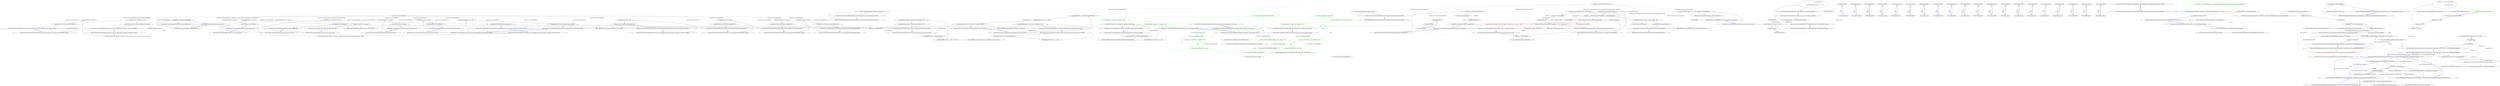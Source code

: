 digraph  {
n159 [label="Nancy.Tests.Unit.NancyModuleFixture", span=""];
n160 [label=moduleWithNullPath, span=""];
n0 [cluster="Nancy.Tests.Unit.NancyModuleFixture.NancyModuleFixture()", label="Entry Nancy.Tests.Unit.NancyModuleFixture.NancyModuleFixture()", span="11-11"];
n1 [cluster="Nancy.Tests.Unit.NancyModuleFixture.NancyModuleFixture()", label="this.module = new FakeNancyModuleNoRoutes()", span="13-13"];
n2 [cluster="Nancy.Tests.Unit.NancyModuleFixture.NancyModuleFixture()", label="Exit Nancy.Tests.Unit.NancyModuleFixture.NancyModuleFixture()", span="11-11"];
n3 [cluster="Nancy.Tests.Fakes.FakeNancyModuleNoRoutes.FakeNancyModuleNoRoutes()", label="Entry Nancy.Tests.Fakes.FakeNancyModuleNoRoutes.FakeNancyModuleNoRoutes()", span="7-7"];
n4 [cluster="Nancy.Tests.Unit.NancyModuleFixture.Adds_route_when_get_indexer_used()", label="Entry Nancy.Tests.Unit.NancyModuleFixture.Adds_route_when_get_indexer_used()", span="17-17"];
n5 [cluster="Nancy.Tests.Unit.NancyModuleFixture.Adds_route_when_get_indexer_used()", label="this.module.Get[''/test''] = d => null", span="20-20"];
n6 [cluster="Nancy.Tests.Unit.NancyModuleFixture.Adds_route_when_get_indexer_used()", label="this.module.Routes.Count().ShouldEqual(1)", span="23-23"];
n7 [cluster="Nancy.Tests.Unit.NancyModuleFixture.Adds_route_when_get_indexer_used()", label="Exit Nancy.Tests.Unit.NancyModuleFixture.Adds_route_when_get_indexer_used()", span="17-17"];
n8 [cluster="System.Collections.Generic.IEnumerable<TSource>.Count<TSource>()", label="Entry System.Collections.Generic.IEnumerable<TSource>.Count<TSource>()", span="0-0"];
n9 [cluster="object.ShouldEqual(object)", label="Entry object.ShouldEqual(object)", span="95-95"];
n10 [cluster="lambda expression", label="Entry lambda expression", span="20-20"];
n11 [cluster="lambda expression", label=null, span="20-20"];
n12 [cluster="lambda expression", label="Exit lambda expression", span="20-20"];
n13 [cluster="Nancy.Tests.Unit.NancyModuleFixture.Adds_route_when_put_indexer_used()", label="Entry Nancy.Tests.Unit.NancyModuleFixture.Adds_route_when_put_indexer_used()", span="27-27"];
n14 [cluster="Nancy.Tests.Unit.NancyModuleFixture.Adds_route_when_put_indexer_used()", label="this.module.Put[''/test''] = d => null", span="30-30"];
n15 [cluster="Nancy.Tests.Unit.NancyModuleFixture.Adds_route_when_put_indexer_used()", label="this.module.Routes.Count().ShouldEqual(1)", span="33-33"];
n16 [cluster="Nancy.Tests.Unit.NancyModuleFixture.Adds_route_when_put_indexer_used()", label="Exit Nancy.Tests.Unit.NancyModuleFixture.Adds_route_when_put_indexer_used()", span="27-27"];
n17 [cluster="lambda expression", label="Entry lambda expression", span="30-30"];
n18 [cluster="lambda expression", label=null, span="30-30"];
n19 [cluster="lambda expression", label="Exit lambda expression", span="30-30"];
n20 [cluster="Nancy.Tests.Unit.NancyModuleFixture.Adds_route_when_post_indexer_used()", label="Entry Nancy.Tests.Unit.NancyModuleFixture.Adds_route_when_post_indexer_used()", span="37-37"];
n21 [cluster="Nancy.Tests.Unit.NancyModuleFixture.Adds_route_when_post_indexer_used()", label="this.module.Post[''/test''] = d => null", span="40-40"];
n22 [cluster="Nancy.Tests.Unit.NancyModuleFixture.Adds_route_when_post_indexer_used()", label="this.module.Routes.Count().ShouldEqual(1)", span="43-43"];
n23 [cluster="Nancy.Tests.Unit.NancyModuleFixture.Adds_route_when_post_indexer_used()", label="Exit Nancy.Tests.Unit.NancyModuleFixture.Adds_route_when_post_indexer_used()", span="37-37"];
n24 [cluster="lambda expression", label="Entry lambda expression", span="40-40"];
n25 [cluster="lambda expression", label=null, span="40-40"];
n26 [cluster="lambda expression", label="Exit lambda expression", span="40-40"];
n27 [cluster="Nancy.Tests.Unit.NancyModuleFixture.Adds_route_when_delete_indexer_used()", label="Entry Nancy.Tests.Unit.NancyModuleFixture.Adds_route_when_delete_indexer_used()", span="47-47"];
n28 [cluster="Nancy.Tests.Unit.NancyModuleFixture.Adds_route_when_delete_indexer_used()", label="this.module.Delete[''/test''] = d => null", span="50-50"];
n29 [cluster="Nancy.Tests.Unit.NancyModuleFixture.Adds_route_when_delete_indexer_used()", label="this.module.Routes.Count().ShouldEqual(1)", span="53-53"];
n30 [cluster="Nancy.Tests.Unit.NancyModuleFixture.Adds_route_when_delete_indexer_used()", label="Exit Nancy.Tests.Unit.NancyModuleFixture.Adds_route_when_delete_indexer_used()", span="47-47"];
n31 [cluster="lambda expression", label="Entry lambda expression", span="50-50"];
n32 [cluster="lambda expression", label=null, span="50-50"];
n33 [cluster="lambda expression", label="Exit lambda expression", span="50-50"];
n34 [cluster="Nancy.Tests.Unit.NancyModuleFixture.Adds_route_when_options_indexer_userd()", label="Entry Nancy.Tests.Unit.NancyModuleFixture.Adds_route_when_options_indexer_userd()", span="57-57"];
n35 [cluster="Nancy.Tests.Unit.NancyModuleFixture.Adds_route_when_options_indexer_userd()", label="this.module.Options[''/test''] = d => null", span="60-60"];
n36 [cluster="Nancy.Tests.Unit.NancyModuleFixture.Adds_route_when_options_indexer_userd()", label="this.module.Routes.Count().ShouldEqual(1)", span="63-63"];
n37 [cluster="Nancy.Tests.Unit.NancyModuleFixture.Adds_route_when_options_indexer_userd()", label="Exit Nancy.Tests.Unit.NancyModuleFixture.Adds_route_when_options_indexer_userd()", span="57-57"];
n38 [cluster="lambda expression", label="Entry lambda expression", span="60-60"];
n39 [cluster="lambda expression", label=null, span="60-60"];
n40 [cluster="lambda expression", label="Exit lambda expression", span="60-60"];
n41 [cluster="Nancy.Tests.Unit.NancyModuleFixture.Should_store_route_with_specified_path_when_route_indexer_is_invoked_with_a_path_but_no_condition()", label="Entry Nancy.Tests.Unit.NancyModuleFixture.Should_store_route_with_specified_path_when_route_indexer_is_invoked_with_a_path_but_no_condition()", span="67-67"];
n42 [cluster="Nancy.Tests.Unit.NancyModuleFixture.Should_store_route_with_specified_path_when_route_indexer_is_invoked_with_a_path_but_no_condition()", label="this.module.Get[''/test''] = d => null", span="70-70"];
n43 [cluster="Nancy.Tests.Unit.NancyModuleFixture.Should_store_route_with_specified_path_when_route_indexer_is_invoked_with_a_path_but_no_condition()", label="module.Routes.First().Description.Path.ShouldEqual(''/test'')", span="73-73"];
n44 [cluster="Nancy.Tests.Unit.NancyModuleFixture.Should_store_route_with_specified_path_when_route_indexer_is_invoked_with_a_path_but_no_condition()", label="Exit Nancy.Tests.Unit.NancyModuleFixture.Should_store_route_with_specified_path_when_route_indexer_is_invoked_with_a_path_but_no_condition()", span="67-67"];
n45 [cluster="System.Collections.Generic.IEnumerable<TSource>.First<TSource>()", label="Entry System.Collections.Generic.IEnumerable<TSource>.First<TSource>()", span="0-0"];
n46 [cluster="lambda expression", label="Entry lambda expression", span="70-70"];
n47 [cluster="lambda expression", label=null, span="70-70"];
n48 [cluster="lambda expression", label="Exit lambda expression", span="70-70"];
n49 [cluster="Nancy.Tests.Unit.NancyModuleFixture.Should_store_route_with_specified_path_when_route_indexer_is_invoked_with_a_path_and_condition()", label="Entry Nancy.Tests.Unit.NancyModuleFixture.Should_store_route_with_specified_path_when_route_indexer_is_invoked_with_a_path_and_condition()", span="77-77"];
n50 [cluster="Nancy.Tests.Unit.NancyModuleFixture.Should_store_route_with_specified_path_when_route_indexer_is_invoked_with_a_path_and_condition()", label="Func<NancyContext, bool> condition = r => true", span="80-80"];
n51 [cluster="Nancy.Tests.Unit.NancyModuleFixture.Should_store_route_with_specified_path_when_route_indexer_is_invoked_with_a_path_and_condition()", label="this.module.Get[''/test'', condition] = d => null", span="83-83"];
n52 [cluster="Nancy.Tests.Unit.NancyModuleFixture.Should_store_route_with_specified_path_when_route_indexer_is_invoked_with_a_path_and_condition()", label="module.Routes.First().Description.Path.ShouldEqual(''/test'')", span="86-86"];
n53 [cluster="Nancy.Tests.Unit.NancyModuleFixture.Should_store_route_with_specified_path_when_route_indexer_is_invoked_with_a_path_and_condition()", label="Exit Nancy.Tests.Unit.NancyModuleFixture.Should_store_route_with_specified_path_when_route_indexer_is_invoked_with_a_path_and_condition()", span="77-77"];
n54 [cluster="lambda expression", label="Entry lambda expression", span="80-80"];
n55 [cluster="lambda expression", label=true, span="80-80"];
n56 [cluster="lambda expression", label="Exit lambda expression", span="80-80"];
n57 [cluster="lambda expression", label="Entry lambda expression", span="83-83"];
n58 [cluster="lambda expression", label=null, span="83-83"];
n59 [cluster="lambda expression", label="Exit lambda expression", span="83-83"];
n60 [cluster="Nancy.Tests.Unit.NancyModuleFixture.Should_store_route_with_null_condition_when_route_indexer_is_invoked_without_a_condition()", label="Entry Nancy.Tests.Unit.NancyModuleFixture.Should_store_route_with_null_condition_when_route_indexer_is_invoked_without_a_condition()", span="90-90"];
n61 [cluster="Nancy.Tests.Unit.NancyModuleFixture.Should_store_route_with_null_condition_when_route_indexer_is_invoked_without_a_condition()", label="this.module.Get[''/test''] = d => null", span="93-93"];
n62 [cluster="Nancy.Tests.Unit.NancyModuleFixture.Should_store_route_with_null_condition_when_route_indexer_is_invoked_without_a_condition()", label="module.Routes.First().Description.Condition.ShouldBeNull()", span="96-96"];
n63 [cluster="Nancy.Tests.Unit.NancyModuleFixture.Should_store_route_with_null_condition_when_route_indexer_is_invoked_without_a_condition()", label="Exit Nancy.Tests.Unit.NancyModuleFixture.Should_store_route_with_null_condition_when_route_indexer_is_invoked_without_a_condition()", span="90-90"];
n64 [cluster="object.ShouldBeNull()", label="Entry object.ShouldBeNull()", span="135-135"];
n65 [cluster="lambda expression", label="Entry lambda expression", span="93-93"];
n66 [cluster="lambda expression", label=null, span="93-93"];
n67 [cluster="lambda expression", label="Exit lambda expression", span="93-93"];
n68 [cluster="Nancy.Tests.Unit.NancyModuleFixture.Should_store_route_with_condition_when_route_indexer_is_invoked_with_a_condition()", label="Entry Nancy.Tests.Unit.NancyModuleFixture.Should_store_route_with_condition_when_route_indexer_is_invoked_with_a_condition()", span="100-100"];
n69 [cluster="Nancy.Tests.Unit.NancyModuleFixture.Should_store_route_with_condition_when_route_indexer_is_invoked_with_a_condition()", label="Func<NancyContext, bool> condition = r => true", span="103-103"];
n70 [cluster="Nancy.Tests.Unit.NancyModuleFixture.Should_store_route_with_condition_when_route_indexer_is_invoked_with_a_condition()", label="this.module.Get[''/test'', condition] = d => null", span="106-106"];
n71 [cluster="Nancy.Tests.Unit.NancyModuleFixture.Should_store_route_with_condition_when_route_indexer_is_invoked_with_a_condition()", label="module.Routes.First().Description.Condition.ShouldBeSameAs(condition)", span="109-109"];
n72 [cluster="Nancy.Tests.Unit.NancyModuleFixture.Should_store_route_with_condition_when_route_indexer_is_invoked_with_a_condition()", label="Exit Nancy.Tests.Unit.NancyModuleFixture.Should_store_route_with_condition_when_route_indexer_is_invoked_with_a_condition()", span="100-100"];
n73 [cluster="object.ShouldBeSameAs(object)", label="Entry object.ShouldBeSameAs(object)", span="130-130"];
n74 [cluster="lambda expression", label="Entry lambda expression", span="103-103"];
n75 [cluster="lambda expression", label=true, span="103-103"];
n76 [cluster="lambda expression", label="Exit lambda expression", span="103-103"];
n77 [cluster="lambda expression", label="Entry lambda expression", span="106-106"];
n78 [cluster="lambda expression", label=null, span="106-106"];
n79 [cluster="lambda expression", label="Exit lambda expression", span="106-106"];
n80 [cluster="Nancy.Tests.Unit.NancyModuleFixture.Should_add_route_with_get_method_when_added_using_get_indexer()", label="Entry Nancy.Tests.Unit.NancyModuleFixture.Should_add_route_with_get_method_when_added_using_get_indexer()", span="113-113"];
n81 [cluster="Nancy.Tests.Unit.NancyModuleFixture.Should_add_route_with_get_method_when_added_using_get_indexer()", label="this.module.Get[''/test''] = d => null", span="116-116"];
n82 [cluster="Nancy.Tests.Unit.NancyModuleFixture.Should_add_route_with_get_method_when_added_using_get_indexer()", label="module.Routes.First().Description.Method.ShouldEqual(''GET'')", span="119-119"];
n83 [cluster="Nancy.Tests.Unit.NancyModuleFixture.Should_add_route_with_get_method_when_added_using_get_indexer()", label="Exit Nancy.Tests.Unit.NancyModuleFixture.Should_add_route_with_get_method_when_added_using_get_indexer()", span="113-113"];
n84 [cluster="lambda expression", label="Entry lambda expression", span="116-116"];
n85 [cluster="lambda expression", label=null, span="116-116"];
n86 [cluster="lambda expression", label="Exit lambda expression", span="116-116"];
n87 [cluster="Nancy.Tests.Unit.NancyModuleFixture.Should_add_route_with_put_method_when_added_using_get_indexer()", label="Entry Nancy.Tests.Unit.NancyModuleFixture.Should_add_route_with_put_method_when_added_using_get_indexer()", span="123-123"];
n88 [cluster="Nancy.Tests.Unit.NancyModuleFixture.Should_add_route_with_put_method_when_added_using_get_indexer()", label="this.module.Put[''/test''] = d => null", span="126-126"];
n89 [cluster="Nancy.Tests.Unit.NancyModuleFixture.Should_add_route_with_put_method_when_added_using_get_indexer()", label="module.Routes.First().Description.Method.ShouldEqual(''PUT'')", span="129-129"];
n90 [cluster="Nancy.Tests.Unit.NancyModuleFixture.Should_add_route_with_put_method_when_added_using_get_indexer()", label="Exit Nancy.Tests.Unit.NancyModuleFixture.Should_add_route_with_put_method_when_added_using_get_indexer()", span="123-123"];
n91 [cluster="lambda expression", label="Entry lambda expression", span="126-126"];
n92 [cluster="lambda expression", label=null, span="126-126"];
n93 [cluster="lambda expression", label="Exit lambda expression", span="126-126"];
n94 [cluster="Nancy.Tests.Unit.NancyModuleFixture.Should_add_route_with_post_method_when_added_using_get_indexer()", label="Entry Nancy.Tests.Unit.NancyModuleFixture.Should_add_route_with_post_method_when_added_using_get_indexer()", span="133-133"];
n95 [cluster="Nancy.Tests.Unit.NancyModuleFixture.Should_add_route_with_post_method_when_added_using_get_indexer()", label="this.module.Post[''/test''] = d => null", span="136-136"];
n96 [cluster="Nancy.Tests.Unit.NancyModuleFixture.Should_add_route_with_post_method_when_added_using_get_indexer()", label="module.Routes.First().Description.Method.ShouldEqual(''POST'')", span="139-139"];
n97 [cluster="Nancy.Tests.Unit.NancyModuleFixture.Should_add_route_with_post_method_when_added_using_get_indexer()", label="Exit Nancy.Tests.Unit.NancyModuleFixture.Should_add_route_with_post_method_when_added_using_get_indexer()", span="133-133"];
n98 [cluster="lambda expression", label="Entry lambda expression", span="136-136"];
n99 [cluster="lambda expression", label=null, span="136-136"];
n100 [cluster="lambda expression", label="Exit lambda expression", span="136-136"];
n101 [cluster="Nancy.Tests.Unit.NancyModuleFixture.Should_add_route_with_delete_method_when_added_using_get_indexer()", label="Entry Nancy.Tests.Unit.NancyModuleFixture.Should_add_route_with_delete_method_when_added_using_get_indexer()", span="143-143"];
n102 [cluster="Nancy.Tests.Unit.NancyModuleFixture.Should_add_route_with_delete_method_when_added_using_get_indexer()", label="this.module.Delete[''/test''] = d => null", span="146-146"];
n103 [cluster="Nancy.Tests.Unit.NancyModuleFixture.Should_add_route_with_delete_method_when_added_using_get_indexer()", label="module.Routes.First().Description.Method.ShouldEqual(''DELETE'')", span="149-149"];
n104 [cluster="Nancy.Tests.Unit.NancyModuleFixture.Should_add_route_with_delete_method_when_added_using_get_indexer()", label="Exit Nancy.Tests.Unit.NancyModuleFixture.Should_add_route_with_delete_method_when_added_using_get_indexer()", span="143-143"];
n105 [cluster="lambda expression", label="Entry lambda expression", span="146-146"];
n106 [cluster="lambda expression", label=null, span="146-146"];
n107 [cluster="lambda expression", label="Exit lambda expression", span="146-146"];
n108 [cluster="Nancy.Tests.Unit.NancyModuleFixture.Should_store_route_combine_with_base_path_if_one_specified()", label="Entry Nancy.Tests.Unit.NancyModuleFixture.Should_store_route_combine_with_base_path_if_one_specified()", span="153-153"];
n109 [cluster="Nancy.Tests.Unit.NancyModuleFixture.Should_store_route_combine_with_base_path_if_one_specified()", label="var moduleWithBasePath = new FakeNancyModuleWithBasePath()", span="156-156"];
n110 [cluster="Nancy.Tests.Unit.NancyModuleFixture.Should_store_route_combine_with_base_path_if_one_specified()", label="moduleWithBasePath.Get[''/NewRoute''] = d => null", span="159-159"];
n113 [cluster="Nancy.Tests.Fakes.FakeNancyModuleWithBasePath.FakeNancyModuleWithBasePath()", label="Entry Nancy.Tests.Fakes.FakeNancyModuleWithBasePath.FakeNancyModuleWithBasePath()", span="7-7"];
n111 [cluster="Nancy.Tests.Unit.NancyModuleFixture.Should_store_route_combine_with_base_path_if_one_specified()", label="moduleWithBasePath.Routes.Last().Description.Path.ShouldEqual(''/fake/NewRoute'')", span="162-162"];
n112 [cluster="Nancy.Tests.Unit.NancyModuleFixture.Should_store_route_combine_with_base_path_if_one_specified()", label="Exit Nancy.Tests.Unit.NancyModuleFixture.Should_store_route_combine_with_base_path_if_one_specified()", span="153-153"];
n114 [cluster="System.Collections.Generic.IEnumerable<TSource>.Last<TSource>()", label="Entry System.Collections.Generic.IEnumerable<TSource>.Last<TSource>()", span="0-0"];
n115 [cluster="lambda expression", label="Entry lambda expression", span="159-159"];
n116 [cluster="lambda expression", label=null, span="159-159"];
n117 [cluster="lambda expression", label="Exit lambda expression", span="159-159"];
n118 [cluster="Nancy.Tests.Unit.NancyModuleFixture.Should_add_leading_slash_to_route_if_missing()", label="Entry Nancy.Tests.Unit.NancyModuleFixture.Should_add_leading_slash_to_route_if_missing()", span="166-166"];
n119 [cluster="Nancy.Tests.Unit.NancyModuleFixture.Should_add_leading_slash_to_route_if_missing()", label="var moduleWithBasePath = new FakeNancyModuleWithBasePath()", span="169-169"];
n120 [cluster="Nancy.Tests.Unit.NancyModuleFixture.Should_add_leading_slash_to_route_if_missing()", label="moduleWithBasePath.Get[''test''] = d => null", span="172-172"];
n121 [cluster="Nancy.Tests.Unit.NancyModuleFixture.Should_add_leading_slash_to_route_if_missing()", label="moduleWithBasePath.Routes.Last().Description.Path.ShouldEqual(''/fake/test'')", span="175-175"];
n122 [cluster="Nancy.Tests.Unit.NancyModuleFixture.Should_add_leading_slash_to_route_if_missing()", label="Exit Nancy.Tests.Unit.NancyModuleFixture.Should_add_leading_slash_to_route_if_missing()", span="166-166"];
n123 [cluster="lambda expression", label="Entry lambda expression", span="172-172"];
n124 [cluster="lambda expression", label=null, span="172-172"];
n125 [cluster="lambda expression", label="Exit lambda expression", span="172-172"];
n126 [cluster="Nancy.Tests.Unit.NancyModuleFixture.Should_store_two_routes_when_registering_single_get_method()", label="Entry Nancy.Tests.Unit.NancyModuleFixture.Should_store_two_routes_when_registering_single_get_method()", span="179-179"];
n127 [cluster="Nancy.Tests.Unit.NancyModuleFixture.Should_store_two_routes_when_registering_single_get_method()", label="var moduleWithBasePath = new CustomNancyModule()", span="182-182"];
n128 [cluster="Nancy.Tests.Unit.NancyModuleFixture.Should_store_two_routes_when_registering_single_get_method()", label="moduleWithBasePath.Get[''/Test1'', ''/Test2''] = d => null", span="185-185"];
n132 [cluster="Nancy.Tests.Unit.NancyModuleFixture.CustomNancyModule.CustomNancyModule()", label="Entry Nancy.Tests.Unit.NancyModuleFixture.CustomNancyModule.CustomNancyModule()", span="226-226"];
n129 [cluster="Nancy.Tests.Unit.NancyModuleFixture.Should_store_two_routes_when_registering_single_get_method()", label="moduleWithBasePath.Routes.First().Description.Path.ShouldEqual(''/Test1'')", span="188-188"];
n130 [cluster="Nancy.Tests.Unit.NancyModuleFixture.Should_store_two_routes_when_registering_single_get_method()", label="moduleWithBasePath.Routes.Last().Description.Path.ShouldEqual(''/Test2'')", span="189-189"];
n131 [cluster="Nancy.Tests.Unit.NancyModuleFixture.Should_store_two_routes_when_registering_single_get_method()", label="Exit Nancy.Tests.Unit.NancyModuleFixture.Should_store_two_routes_when_registering_single_get_method()", span="179-179"];
n133 [cluster="lambda expression", label="Entry lambda expression", span="185-185"];
n134 [cluster="lambda expression", label=null, span="185-185"];
n135 [cluster="lambda expression", label="Exit lambda expression", span="185-185"];
n136 [cluster="Nancy.Tests.Unit.NancyModuleFixture.Should_store_single_route_when_calling_non_overridden_post_from_sub_module()", label="Entry Nancy.Tests.Unit.NancyModuleFixture.Should_store_single_route_when_calling_non_overridden_post_from_sub_module()", span="193-193"];
n137 [cluster="Nancy.Tests.Unit.NancyModuleFixture.Should_store_single_route_when_calling_non_overridden_post_from_sub_module()", label="var moduleWithBasePath = new CustomNancyModule()", span="196-196"];
n138 [cluster="Nancy.Tests.Unit.NancyModuleFixture.Should_store_single_route_when_calling_non_overridden_post_from_sub_module()", label="moduleWithBasePath.Post[''/Test1''] = d => null", span="199-199"];
n139 [cluster="Nancy.Tests.Unit.NancyModuleFixture.Should_store_single_route_when_calling_non_overridden_post_from_sub_module()", label="moduleWithBasePath.Routes.Last().Description.Path.ShouldEqual(''/Test1'')", span="202-202"];
n140 [cluster="Nancy.Tests.Unit.NancyModuleFixture.Should_store_single_route_when_calling_non_overridden_post_from_sub_module()", label="Exit Nancy.Tests.Unit.NancyModuleFixture.Should_store_single_route_when_calling_non_overridden_post_from_sub_module()", span="193-193"];
n141 [cluster="lambda expression", label="Entry lambda expression", span="199-199"];
n142 [cluster="lambda expression", label=null, span="199-199"];
n143 [cluster="lambda expression", label="Exit lambda expression", span="199-199"];
n144 [cluster="Nancy.Tests.Unit.NancyModuleFixture.Should_not_throw_when_null_passed_as_modulepath()", label="Entry Nancy.Tests.Unit.NancyModuleFixture.Should_not_throw_when_null_passed_as_modulepath()", span="206-206"];
n145 [cluster="Nancy.Tests.Unit.NancyModuleFixture.Should_not_throw_when_null_passed_as_modulepath()", label="var moduleWithNullPath = new CustomModulePathModule(null)", span="209-209"];
n146 [cluster="Nancy.Tests.Unit.NancyModuleFixture.Should_not_throw_when_null_passed_as_modulepath()", label="Assert.DoesNotThrow(() =>\r\n            {\r\n                moduleWithNullPath.Post[''/Test1''] = d => null;\r\n            })", span="212-215"];
n148 [cluster="Nancy.Tests.Unit.NancyModuleFixture.CustomModulePathModule.CustomModulePathModule(string)", label="Entry Nancy.Tests.Unit.NancyModuleFixture.CustomModulePathModule.CustomModulePathModule(string)", span="220-220"];
n151 [cluster="lambda expression", label="moduleWithNullPath.Post[''/Test1''] = d => null", span="214-214"];
n147 [cluster="Nancy.Tests.Unit.NancyModuleFixture.Should_not_throw_when_null_passed_as_modulepath()", label="Exit Nancy.Tests.Unit.NancyModuleFixture.Should_not_throw_when_null_passed_as_modulepath()", span="206-206"];
n149 [cluster="Unk.DoesNotThrow", label="Entry Unk.DoesNotThrow", span=""];
n150 [cluster="lambda expression", label="Entry lambda expression", span="212-215"];
n152 [cluster="lambda expression", label="Exit lambda expression", span="212-215"];
n153 [cluster="lambda expression", label="Entry lambda expression", span="214-214"];
n154 [cluster="lambda expression", label=null, span="214-214"];
n155 [cluster="lambda expression", label="Exit lambda expression", span="214-214"];
n156 [cluster="Nancy.Tests.Unit.NancyModuleFixture.CustomModulePathModule.CustomModulePathModule(string)", label="Exit Nancy.Tests.Unit.NancyModuleFixture.CustomModulePathModule.CustomModulePathModule(string)", span="220-220"];
n157 [cluster="Nancy.Tests.Unit.NancyModuleFixture.CustomNancyModule.CustomRouteBuilder.CustomRouteBuilder(string, Nancy.NancyModule)", label="Entry Nancy.Tests.Unit.NancyModuleFixture.CustomNancyModule.CustomRouteBuilder.CustomRouteBuilder(string, Nancy.NancyModule)", span="235-235"];
n158 [cluster="Nancy.Tests.Unit.NancyModuleFixture.CustomNancyModule.CustomRouteBuilder.CustomRouteBuilder(string, Nancy.NancyModule)", label="Exit Nancy.Tests.Unit.NancyModuleFixture.CustomNancyModule.CustomRouteBuilder.CustomRouteBuilder(string, Nancy.NancyModule)", span="235-235"];
d6 [cluster="Nancy.Responses.DefaultJsonSerializer.Serialize<TModel>(string, TModel, System.IO.Stream)", color=green, community=0, label="6: var serializer = new JavaScriptSerializer(null, false, JsonSettings.MaxJsonLength, JsonSettings.MaxRecursions, JsonSettings.RetainCasing)", span="41-41"];
d5 [cluster="Nancy.Responses.DefaultJsonSerializer.Serialize<TModel>(string, TModel, System.IO.Stream)", label="var writer = new StreamWriter(new UnclosableStreamWrapper(outputStream))", span="39-39"];
d7 [cluster="Nancy.Responses.DefaultJsonSerializer.Serialize<TModel>(string, TModel, System.IO.Stream)", label="serializer.RegisterConverters(JsonSettings.Converters)", span="43-43"];
d12 [cluster="Nancy.Json.JavaScriptSerializer.JavaScriptSerializer(Nancy.Json.JavaScriptTypeResolver, bool, int, int, bool)", label="Entry Nancy.Json.JavaScriptSerializer.JavaScriptSerializer(Nancy.Json.JavaScriptTypeResolver, bool, int, int, bool)", span="75-75"];
d8 [cluster="Nancy.Responses.DefaultJsonSerializer.Serialize<TModel>(string, TModel, System.IO.Stream)", label="serializer.Serialize(model, writer)", span="45-45"];
d4 [cluster="Nancy.Responses.DefaultJsonSerializer.Serialize<TModel>(string, TModel, System.IO.Stream)", label="Entry Nancy.Responses.DefaultJsonSerializer.Serialize<TModel>(string, TModel, System.IO.Stream)", span="37-37"];
d10 [cluster="System.IO.StreamWriter.StreamWriter(System.IO.Stream)", label="Entry System.IO.StreamWriter.StreamWriter(System.IO.Stream)", span="0-0"];
d11 [cluster="Nancy.IO.UnclosableStreamWrapper.UnclosableStreamWrapper(System.IO.Stream)", label="Entry Nancy.IO.UnclosableStreamWrapper.UnclosableStreamWrapper(System.IO.Stream)", span="22-22"];
d13 [cluster="Nancy.Json.JavaScriptSerializer.RegisterConverters(System.Collections.Generic.IEnumerable<Nancy.Json.JavaScriptConverter>)", label="Entry Nancy.Json.JavaScriptSerializer.RegisterConverters(System.Collections.Generic.IEnumerable<Nancy.Json.JavaScriptConverter>)", span="435-435"];
d9 [cluster="Nancy.Responses.DefaultJsonSerializer.Serialize<TModel>(string, TModel, System.IO.Stream)", label="Exit Nancy.Responses.DefaultJsonSerializer.Serialize<TModel>(string, TModel, System.IO.Stream)", span="37-37"];
d14 [cluster="Nancy.Json.JavaScriptSerializer.Serialize(object, System.IO.TextWriter)", label="Entry Nancy.Json.JavaScriptSerializer.Serialize(object, System.IO.TextWriter)", span="471-471"];
m0_22 [cluster="Nancy.Tests.Unit.Responses.DefaultJsonSerializerFixture.PersonWithFields.PersonWithFields()", file="DefaultJsonSerializerFixture.cs", label="Entry Nancy.Tests.Unit.Responses.DefaultJsonSerializerFixture.PersonWithFields.PersonWithFields()", span="68-68"];
m0_11 [cluster="System.IO.MemoryStream.ToArray()", file="DefaultJsonSerializerFixture.cs", label="Entry System.IO.MemoryStream.ToArray()", span="0-0"];
m0_14 [cluster="Nancy.Tests.Unit.Responses.DefaultJsonSerializerFixture.Should_camel_case_field_names_be_default()", file="DefaultJsonSerializerFixture.cs", label="Entry Nancy.Tests.Unit.Responses.DefaultJsonSerializerFixture.Should_camel_case_field_names_be_default()", span="29-29"];
m0_15 [cluster="Nancy.Tests.Unit.Responses.DefaultJsonSerializerFixture.Should_camel_case_field_names_be_default()", color=green, community=0, file="DefaultJsonSerializerFixture.cs", label="4: var sut = new DefaultJsonSerializer()", span="32-32"];
m0_16 [cluster="Nancy.Tests.Unit.Responses.DefaultJsonSerializerFixture.Should_camel_case_field_names_be_default()", color=green, community=0, file="DefaultJsonSerializerFixture.cs", label="11: var input = new PersonWithFields { firstName = ''Joe'', LastName = ''Doe'' }", span="33-33"];
m0_18 [cluster="Nancy.Tests.Unit.Responses.DefaultJsonSerializerFixture.Should_camel_case_field_names_be_default()", color=green, community=0, file="DefaultJsonSerializerFixture.cs", label="21: sut.Serialize(''application/json'', input, output)", span="37-37"];
m0_17 [cluster="Nancy.Tests.Unit.Responses.DefaultJsonSerializerFixture.Should_camel_case_field_names_be_default()", color=green, community=0, file="DefaultJsonSerializerFixture.cs", label="11: var output = new MemoryStream()", span="36-36"];
m0_19 [cluster="Nancy.Tests.Unit.Responses.DefaultJsonSerializerFixture.Should_camel_case_field_names_be_default()", color=green, community=0, file="DefaultJsonSerializerFixture.cs", label="1: var actual = Encoding.UTF8.GetString(output.ToArray())", span="38-38"];
m0_20 [cluster="Nancy.Tests.Unit.Responses.DefaultJsonSerializerFixture.Should_camel_case_field_names_be_default()", color=green, community=0, file="DefaultJsonSerializerFixture.cs", label="4: actual.ShouldEqual(''{\''firstName\'':\''Joe\'',\''lastName\'':\''Doe\''}'')", span="41-41"];
m0_21 [cluster="Nancy.Tests.Unit.Responses.DefaultJsonSerializerFixture.Should_camel_case_field_names_be_default()", file="DefaultJsonSerializerFixture.cs", label="Exit Nancy.Tests.Unit.Responses.DefaultJsonSerializerFixture.Should_camel_case_field_names_be_default()", span="29-29"];
m0_10 [cluster="Nancy.Responses.DefaultJsonSerializer.Serialize<TModel>(string, TModel, System.IO.Stream)", file="DefaultJsonSerializerFixture.cs", label="Entry Nancy.Responses.DefaultJsonSerializer.Serialize<TModel>(string, TModel, System.IO.Stream)", span="37-37"];
m0_23 [cluster="Nancy.Tests.Unit.Responses.DefaultJsonSerializerFixture.Should_not_change_casing_when_retain_casing_is_true()", file="DefaultJsonSerializerFixture.cs", label="Entry Nancy.Tests.Unit.Responses.DefaultJsonSerializerFixture.Should_not_change_casing_when_retain_casing_is_true()", span="45-45"];
m0_24 [cluster="Nancy.Tests.Unit.Responses.DefaultJsonSerializerFixture.Should_not_change_casing_when_retain_casing_is_true()", color=green, community=0, file="DefaultJsonSerializerFixture.cs", label="10: JsonSettings.RetainCasing = true", span="47-47"];
m0_25 [cluster="Nancy.Tests.Unit.Responses.DefaultJsonSerializerFixture.Should_not_change_casing_when_retain_casing_is_true()", color=green, community=0, file="DefaultJsonSerializerFixture.cs", label="10: var sut = new DefaultJsonSerializer()", span="51-51"];
m0_26 [cluster="Nancy.Tests.Unit.Responses.DefaultJsonSerializerFixture.Should_not_change_casing_when_retain_casing_is_true()", color=green, community=0, file="DefaultJsonSerializerFixture.cs", label="10: var input = new {FirstName = ''Joe'', lastName = ''Doe''}", span="52-52"];
m0_28 [cluster="Nancy.Tests.Unit.Responses.DefaultJsonSerializerFixture.Should_not_change_casing_when_retain_casing_is_true()", color=green, community=0, file="DefaultJsonSerializerFixture.cs", label="26: sut.Serialize(''application/json'', input, output)", span="56-56"];
m0_27 [cluster="Nancy.Tests.Unit.Responses.DefaultJsonSerializerFixture.Should_not_change_casing_when_retain_casing_is_true()", color=green, community=0, file="DefaultJsonSerializerFixture.cs", label="10: var output = new MemoryStream()", span="55-55"];
m0_29 [cluster="Nancy.Tests.Unit.Responses.DefaultJsonSerializerFixture.Should_not_change_casing_when_retain_casing_is_true()", color=green, community=0, file="DefaultJsonSerializerFixture.cs", label="10: var actual = Encoding.UTF8.GetString(output.ToArray())", span="57-57"];
m0_30 [cluster="Nancy.Tests.Unit.Responses.DefaultJsonSerializerFixture.Should_not_change_casing_when_retain_casing_is_true()", color=green, community=0, file="DefaultJsonSerializerFixture.cs", label="11: actual.ShouldEqual(''{\''FirstName\'':\''Joe\'',\''lastName\'':\''Doe\''}'')", span="60-60"];
m0_31 [cluster="Nancy.Tests.Unit.Responses.DefaultJsonSerializerFixture.Should_not_change_casing_when_retain_casing_is_true()", file="DefaultJsonSerializerFixture.cs", label="Exit Nancy.Tests.Unit.Responses.DefaultJsonSerializerFixture.Should_not_change_casing_when_retain_casing_is_true()", span="45-45"];
m0_12 [cluster="System.Text.Encoding.GetString(byte[])", file="DefaultJsonSerializerFixture.cs", label="Entry System.Text.Encoding.GetString(byte[])", span="0-0"];
m0_0 [cluster="Nancy.Tests.Unit.Responses.DefaultJsonSerializerFixture.Should_camel_case_property_names_by_default()", file="DefaultJsonSerializerFixture.cs", label="Entry Nancy.Tests.Unit.Responses.DefaultJsonSerializerFixture.Should_camel_case_property_names_by_default()", span="13-13"];
m0_1 [cluster="Nancy.Tests.Unit.Responses.DefaultJsonSerializerFixture.Should_camel_case_property_names_by_default()", color=green, community=0, file="DefaultJsonSerializerFixture.cs", label="30: var sut = new DefaultJsonSerializer()", span="16-16"];
m0_2 [cluster="Nancy.Tests.Unit.Responses.DefaultJsonSerializerFixture.Should_camel_case_property_names_by_default()", color=green, community=0, file="DefaultJsonSerializerFixture.cs", label="30: var input = new { FirstName = ''Joe'', lastName = ''Doe'' }", span="17-17"];
m0_4 [cluster="Nancy.Tests.Unit.Responses.DefaultJsonSerializerFixture.Should_camel_case_property_names_by_default()", color=green, community=0, file="DefaultJsonSerializerFixture.cs", label="33: sut.Serialize(''application/json'', input, output)", span="21-21"];
m0_3 [cluster="Nancy.Tests.Unit.Responses.DefaultJsonSerializerFixture.Should_camel_case_property_names_by_default()", color=green, community=0, file="DefaultJsonSerializerFixture.cs", label="28: var output = new MemoryStream()", span="20-20"];
m0_5 [cluster="Nancy.Tests.Unit.Responses.DefaultJsonSerializerFixture.Should_camel_case_property_names_by_default()", color=green, community=0, file="DefaultJsonSerializerFixture.cs", label="3: var actual = Encoding.UTF8.GetString(output.ToArray())", span="22-22"];
m0_6 [cluster="Nancy.Tests.Unit.Responses.DefaultJsonSerializerFixture.Should_camel_case_property_names_by_default()", color=green, community=0, file="DefaultJsonSerializerFixture.cs", label="19: actual.ShouldEqual(''{\''firstName\'':\''Joe\'',\''lastName\'':\''Doe\''}'')", span="25-25"];
m0_7 [cluster="Nancy.Tests.Unit.Responses.DefaultJsonSerializerFixture.Should_camel_case_property_names_by_default()", file="DefaultJsonSerializerFixture.cs", label="Exit Nancy.Tests.Unit.Responses.DefaultJsonSerializerFixture.Should_camel_case_property_names_by_default()", span="13-13"];
m0_8 [cluster="Nancy.Responses.DefaultJsonSerializer.DefaultJsonSerializer()", file="DefaultJsonSerializerFixture.cs", label="Entry Nancy.Responses.DefaultJsonSerializer.DefaultJsonSerializer()", span="9-9"];
m0_9 [cluster="System.IO.MemoryStream.MemoryStream()", file="DefaultJsonSerializerFixture.cs", label="Entry System.IO.MemoryStream.MemoryStream()", span="0-0"];
m2_39 [cluster="Nancy.ModelBinding.DefaultBodyDeserializers.JsonBodyDeserializer.CopyPropertyValue(System.Reflection.PropertyInfo, object, object)", file="JsonBodyDeserializer.cs", label="Entry Nancy.ModelBinding.DefaultBodyDeserializers.JsonBodyDeserializer.CopyPropertyValue(System.Reflection.PropertyInfo, object, object)", span="85-85"];
m2_40 [cluster="Nancy.ModelBinding.DefaultBodyDeserializers.JsonBodyDeserializer.CopyPropertyValue(System.Reflection.PropertyInfo, object, object)", file="JsonBodyDeserializer.cs", label="property.SetValue(destinationObject, property.GetValue(sourceObject, null), null)", span="87-87"];
m2_41 [cluster="Nancy.ModelBinding.DefaultBodyDeserializers.JsonBodyDeserializer.CopyPropertyValue(System.Reflection.PropertyInfo, object, object)", file="JsonBodyDeserializer.cs", label="Exit Nancy.ModelBinding.DefaultBodyDeserializers.JsonBodyDeserializer.CopyPropertyValue(System.Reflection.PropertyInfo, object, object)", span="85-85"];
m2_20 [cluster="System.Reflection.MethodBase.Invoke(object, object[])", file="JsonBodyDeserializer.cs", label="Entry System.Reflection.MethodBase.Invoke(object, object[])", span="0-0"];
m2_17 [cluster="System.IO.StreamReader.StreamReader(System.IO.Stream)", file="JsonBodyDeserializer.cs", label="Entry System.IO.StreamReader.StreamReader(System.IO.Stream)", span="0-0"];
m2_19 [cluster="System.Reflection.MethodInfo.MakeGenericMethod(params System.Type[])", file="JsonBodyDeserializer.cs", label="Entry System.Reflection.MethodInfo.MakeGenericMethod(params System.Type[])", span="0-0"];
m2_38 [cluster="System.Type.IsCollection()", file="JsonBodyDeserializer.cs", label="Entry System.Type.IsCollection()", span="59-59"];
m2_43 [cluster="System.Reflection.PropertyInfo.SetValue(object, object, object[])", file="JsonBodyDeserializer.cs", label="Entry System.Reflection.PropertyInfo.SetValue(object, object, object[])", span="0-0"];
m2_29 [cluster="System.Type.GetMethod(string, System.Reflection.BindingFlags)", file="JsonBodyDeserializer.cs", label="Entry System.Type.GetMethod(string, System.Reflection.BindingFlags)", span="0-0"];
m2_30 [cluster="Nancy.ModelBinding.DefaultBodyDeserializers.JsonBodyDeserializer.CreateObjectWithBlacklistExcluded(Nancy.ModelBinding.BindingContext, object)", file="JsonBodyDeserializer.cs", label="Entry Nancy.ModelBinding.DefaultBodyDeserializers.JsonBodyDeserializer.CreateObjectWithBlacklistExcluded(Nancy.ModelBinding.BindingContext, object)", span="68-68"];
m2_31 [cluster="Nancy.ModelBinding.DefaultBodyDeserializers.JsonBodyDeserializer.CreateObjectWithBlacklistExcluded(Nancy.ModelBinding.BindingContext, object)", file="JsonBodyDeserializer.cs", label="var returnObject = Activator.CreateInstance(context.DestinationType)", span="70-70"];
m2_32 [cluster="Nancy.ModelBinding.DefaultBodyDeserializers.JsonBodyDeserializer.CreateObjectWithBlacklistExcluded(Nancy.ModelBinding.BindingContext, object)", file="JsonBodyDeserializer.cs", label="context.DestinationType.IsCollection()", span="72-72"];
m2_33 [cluster="Nancy.ModelBinding.DefaultBodyDeserializers.JsonBodyDeserializer.CreateObjectWithBlacklistExcluded(Nancy.ModelBinding.BindingContext, object)", file="JsonBodyDeserializer.cs", label="return ConvertCollection(deserializedObject, context.DestinationType, context);", span="74-74"];
m2_34 [cluster="Nancy.ModelBinding.DefaultBodyDeserializers.JsonBodyDeserializer.CreateObjectWithBlacklistExcluded(Nancy.ModelBinding.BindingContext, object)", file="JsonBodyDeserializer.cs", label="context.ValidModelProperties", span="77-77"];
m2_35 [cluster="Nancy.ModelBinding.DefaultBodyDeserializers.JsonBodyDeserializer.CreateObjectWithBlacklistExcluded(Nancy.ModelBinding.BindingContext, object)", file="JsonBodyDeserializer.cs", label="CopyPropertyValue(property, deserializedObject, returnObject)", span="79-79"];
m2_36 [cluster="Nancy.ModelBinding.DefaultBodyDeserializers.JsonBodyDeserializer.CreateObjectWithBlacklistExcluded(Nancy.ModelBinding.BindingContext, object)", file="JsonBodyDeserializer.cs", label="return returnObject;", span="82-82"];
m2_37 [cluster="Nancy.ModelBinding.DefaultBodyDeserializers.JsonBodyDeserializer.CreateObjectWithBlacklistExcluded(Nancy.ModelBinding.BindingContext, object)", file="JsonBodyDeserializer.cs", label="Exit Nancy.ModelBinding.DefaultBodyDeserializers.JsonBodyDeserializer.CreateObjectWithBlacklistExcluded(Nancy.ModelBinding.BindingContext, object)", span="68-68"];
m2_15 [cluster="Nancy.Json.JavaScriptSerializer.JavaScriptSerializer(Nancy.Json.JavaScriptTypeResolver, bool, int, int)", file="JsonBodyDeserializer.cs", label="Entry Nancy.Json.JavaScriptSerializer.JavaScriptSerializer(Nancy.Json.JavaScriptTypeResolver, bool, int, int)", span="74-74"];
m2_18 [cluster="System.IO.StreamReader.ReadToEnd()", file="JsonBodyDeserializer.cs", label="Entry System.IO.StreamReader.ReadToEnd()", span="0-0"];
m2_28 [cluster="System.Activator.CreateInstance(System.Type)", file="JsonBodyDeserializer.cs", label="Entry System.Activator.CreateInstance(System.Type)", span="0-0"];
m2_21 [cluster="Nancy.ModelBinding.DefaultBodyDeserializers.JsonBodyDeserializer.ConvertCollection(object, System.Type, Nancy.ModelBinding.BindingContext)", file="JsonBodyDeserializer.cs", label="Entry Nancy.ModelBinding.DefaultBodyDeserializers.JsonBodyDeserializer.ConvertCollection(object, System.Type, Nancy.ModelBinding.BindingContext)", span="53-53"];
m2_22 [cluster="Nancy.ModelBinding.DefaultBodyDeserializers.JsonBodyDeserializer.ConvertCollection(object, System.Type, Nancy.ModelBinding.BindingContext)", file="JsonBodyDeserializer.cs", label="var returnCollection = Activator.CreateInstance(destinationType)", span="55-55"];
m2_23 [cluster="Nancy.ModelBinding.DefaultBodyDeserializers.JsonBodyDeserializer.ConvertCollection(object, System.Type, Nancy.ModelBinding.BindingContext)", file="JsonBodyDeserializer.cs", label="var collectionAddMethod = \r\n                destinationType.GetMethod(''Add'', BindingFlags.Public | BindingFlags.Instance)", span="57-58"];
m2_24 [cluster="Nancy.ModelBinding.DefaultBodyDeserializers.JsonBodyDeserializer.ConvertCollection(object, System.Type, Nancy.ModelBinding.BindingContext)", file="JsonBodyDeserializer.cs", label="(IEnumerable)items", span="60-60"];
m2_25 [cluster="Nancy.ModelBinding.DefaultBodyDeserializers.JsonBodyDeserializer.ConvertCollection(object, System.Type, Nancy.ModelBinding.BindingContext)", file="JsonBodyDeserializer.cs", label="collectionAddMethod.Invoke(returnCollection, new[] { item })", span="62-62"];
m2_26 [cluster="Nancy.ModelBinding.DefaultBodyDeserializers.JsonBodyDeserializer.ConvertCollection(object, System.Type, Nancy.ModelBinding.BindingContext)", file="JsonBodyDeserializer.cs", label="return returnCollection;", span="65-65"];
m2_27 [cluster="Nancy.ModelBinding.DefaultBodyDeserializers.JsonBodyDeserializer.ConvertCollection(object, System.Type, Nancy.ModelBinding.BindingContext)", file="JsonBodyDeserializer.cs", label="Exit Nancy.ModelBinding.DefaultBodyDeserializers.JsonBodyDeserializer.ConvertCollection(object, System.Type, Nancy.ModelBinding.BindingContext)", span="53-53"];
m2_4 [cluster="Nancy.ModelBinding.DefaultBodyDeserializers.JsonBodyDeserializer.Deserialize(string, System.IO.Stream, Nancy.ModelBinding.BindingContext)", file="JsonBodyDeserializer.cs", label="Entry Nancy.ModelBinding.DefaultBodyDeserializers.JsonBodyDeserializer.Deserialize(string, System.IO.Stream, Nancy.ModelBinding.BindingContext)", span="34-34"];
m2_5 [cluster="Nancy.ModelBinding.DefaultBodyDeserializers.JsonBodyDeserializer.Deserialize(string, System.IO.Stream, Nancy.ModelBinding.BindingContext)", color=red, community=0, file="JsonBodyDeserializer.cs", label="22: var serializer = new JavaScriptSerializer(null, false, JsonSettings.MaxJsonLength, JsonSettings.MaxRecursions)", span="36-36"];
m2_7 [cluster="Nancy.ModelBinding.DefaultBodyDeserializers.JsonBodyDeserializer.Deserialize(string, System.IO.Stream, Nancy.ModelBinding.BindingContext)", file="JsonBodyDeserializer.cs", label="bodyStream.Position = 0", span="39-39"];
m2_9 [cluster="Nancy.ModelBinding.DefaultBodyDeserializers.JsonBodyDeserializer.Deserialize(string, System.IO.Stream, Nancy.ModelBinding.BindingContext)", file="JsonBodyDeserializer.cs", label="var bodyReader = new StreamReader(bodyStream)", span="41-41"];
m2_11 [cluster="Nancy.ModelBinding.DefaultBodyDeserializers.JsonBodyDeserializer.Deserialize(string, System.IO.Stream, Nancy.ModelBinding.BindingContext)", file="JsonBodyDeserializer.cs", label="var genericDeserializeMethod = this.deserializeMethod.MakeGenericMethod(new[] { context.DestinationType })", span="46-46"];
m2_6 [cluster="Nancy.ModelBinding.DefaultBodyDeserializers.JsonBodyDeserializer.Deserialize(string, System.IO.Stream, Nancy.ModelBinding.BindingContext)", file="JsonBodyDeserializer.cs", label="serializer.RegisterConverters(JsonSettings.Converters)", span="37-37"];
m2_12 [cluster="Nancy.ModelBinding.DefaultBodyDeserializers.JsonBodyDeserializer.Deserialize(string, System.IO.Stream, Nancy.ModelBinding.BindingContext)", file="JsonBodyDeserializer.cs", label="var deserializedObject = genericDeserializeMethod.Invoke(serializer, new[] { bodyText })", span="48-48"];
m2_8 [cluster="Nancy.ModelBinding.DefaultBodyDeserializers.JsonBodyDeserializer.Deserialize(string, System.IO.Stream, Nancy.ModelBinding.BindingContext)", file="JsonBodyDeserializer.cs", label="string bodyText", span="40-40"];
m2_10 [cluster="Nancy.ModelBinding.DefaultBodyDeserializers.JsonBodyDeserializer.Deserialize(string, System.IO.Stream, Nancy.ModelBinding.BindingContext)", file="JsonBodyDeserializer.cs", label="bodyText = bodyReader.ReadToEnd()", span="43-43"];
m2_13 [cluster="Nancy.ModelBinding.DefaultBodyDeserializers.JsonBodyDeserializer.Deserialize(string, System.IO.Stream, Nancy.ModelBinding.BindingContext)", file="JsonBodyDeserializer.cs", label="return deserializedObject;", span="50-50"];
m2_14 [cluster="Nancy.ModelBinding.DefaultBodyDeserializers.JsonBodyDeserializer.Deserialize(string, System.IO.Stream, Nancy.ModelBinding.BindingContext)", file="JsonBodyDeserializer.cs", label="Exit Nancy.ModelBinding.DefaultBodyDeserializers.JsonBodyDeserializer.Deserialize(string, System.IO.Stream, Nancy.ModelBinding.BindingContext)", span="34-34"];
m2_3 [cluster="Nancy.Json.Json.IsJsonContentType(string)", file="JsonBodyDeserializer.cs", label="Entry Nancy.Json.Json.IsJsonContentType(string)", span="110-110"];
m2_42 [cluster="System.Reflection.PropertyInfo.GetValue(object, object[])", file="JsonBodyDeserializer.cs", label="Entry System.Reflection.PropertyInfo.GetValue(object, object[])", span="0-0"];
m2_0 [cluster="Nancy.ModelBinding.DefaultBodyDeserializers.JsonBodyDeserializer.CanDeserialize(string, Nancy.ModelBinding.BindingContext)", file="JsonBodyDeserializer.cs", label="Entry Nancy.ModelBinding.DefaultBodyDeserializers.JsonBodyDeserializer.CanDeserialize(string, Nancy.ModelBinding.BindingContext)", span="22-22"];
m2_1 [cluster="Nancy.ModelBinding.DefaultBodyDeserializers.JsonBodyDeserializer.CanDeserialize(string, Nancy.ModelBinding.BindingContext)", file="JsonBodyDeserializer.cs", label="return Json.IsJsonContentType(contentType);", span="24-24"];
m2_2 [cluster="Nancy.ModelBinding.DefaultBodyDeserializers.JsonBodyDeserializer.CanDeserialize(string, Nancy.ModelBinding.BindingContext)", file="JsonBodyDeserializer.cs", label="Exit Nancy.ModelBinding.DefaultBodyDeserializers.JsonBodyDeserializer.CanDeserialize(string, Nancy.ModelBinding.BindingContext)", span="22-22"];
m2_44 [file="JsonBodyDeserializer.cs", label="Nancy.ModelBinding.DefaultBodyDeserializers.JsonBodyDeserializer", span=""];
m3_6 [cluster="Unk.>", file="JsonFormatterExtensionsFixtures.cs", label="Entry Unk.>", span=""];
m3_11 [cluster="Nancy.IResponseFormatter.AsJson<TModel>(TModel, Nancy.HttpStatusCode)", file="JsonFormatterExtensionsFixtures.cs", label="Entry Nancy.IResponseFormatter.AsJson<TModel>(TModel, Nancy.HttpStatusCode)", span="40-40"];
m3_15 [cluster="Nancy.Tests.Unit.JsonFormatterExtensionsFixtures.Should_return_a_response_with_the_standard_json_content_type()", file="JsonFormatterExtensionsFixtures.cs", label="Entry Nancy.Tests.Unit.JsonFormatterExtensionsFixtures.Should_return_a_response_with_the_standard_json_content_type()", span="25-25"];
m3_16 [cluster="Nancy.Tests.Unit.JsonFormatterExtensionsFixtures.Should_return_a_response_with_the_standard_json_content_type()", file="JsonFormatterExtensionsFixtures.cs", label="response.ContentType.ShouldEqual(''application/json; charset=utf-8'')", span="27-27"];
m3_17 [cluster="Nancy.Tests.Unit.JsonFormatterExtensionsFixtures.Should_return_a_response_with_the_standard_json_content_type()", file="JsonFormatterExtensionsFixtures.cs", label="Exit Nancy.Tests.Unit.JsonFormatterExtensionsFixtures.Should_return_a_response_with_the_standard_json_content_type()", span="25-25"];
m3_19 [cluster="Nancy.Tests.Unit.JsonFormatterExtensionsFixtures.Should_return_a_response_with_status_code_200_OK()", file="JsonFormatterExtensionsFixtures.cs", label="Entry Nancy.Tests.Unit.JsonFormatterExtensionsFixtures.Should_return_a_response_with_status_code_200_OK()", span="31-31"];
m3_20 [cluster="Nancy.Tests.Unit.JsonFormatterExtensionsFixtures.Should_return_a_response_with_status_code_200_OK()", file="JsonFormatterExtensionsFixtures.cs", label="response.StatusCode.ShouldEqual(HttpStatusCode.OK)", span="33-33"];
m3_21 [cluster="Nancy.Tests.Unit.JsonFormatterExtensionsFixtures.Should_return_a_response_with_status_code_200_OK()", file="JsonFormatterExtensionsFixtures.cs", label="Exit Nancy.Tests.Unit.JsonFormatterExtensionsFixtures.Should_return_a_response_with_status_code_200_OK()", span="31-31"];
m3_31 [cluster="Nancy.Tests.Unit.JsonFormatterExtensionsFixtures.Should_return_null_in_json_format()", file="JsonFormatterExtensionsFixtures.cs", label="Entry Nancy.Tests.Unit.JsonFormatterExtensionsFixtures.Should_return_null_in_json_format()", span="48-48"];
m3_32 [cluster="Nancy.Tests.Unit.JsonFormatterExtensionsFixtures.Should_return_null_in_json_format()", file="JsonFormatterExtensionsFixtures.cs", label="var nullResponse = formatter.AsJson<Person>(null)", span="50-50"];
m3_33 [cluster="Nancy.Tests.Unit.JsonFormatterExtensionsFixtures.Should_return_null_in_json_format()", file="JsonFormatterExtensionsFixtures.cs", label="var stream = new MemoryStream()", span="51-51"];
m3_34 [cluster="Nancy.Tests.Unit.JsonFormatterExtensionsFixtures.Should_return_null_in_json_format()", file="JsonFormatterExtensionsFixtures.cs", label="nullResponse.Contents(stream)", span="53-53"];
m3_35 [cluster="Nancy.Tests.Unit.JsonFormatterExtensionsFixtures.Should_return_null_in_json_format()", file="JsonFormatterExtensionsFixtures.cs", label="Encoding.UTF8.GetString(stream.ToArray()).ShouldEqual(''null'')", span="54-54"];
m3_36 [cluster="Nancy.Tests.Unit.JsonFormatterExtensionsFixtures.Should_return_null_in_json_format()", file="JsonFormatterExtensionsFixtures.cs", label="Exit Nancy.Tests.Unit.JsonFormatterExtensionsFixtures.Should_return_null_in_json_format()", span="48-48"];
m3_28 [cluster="System.Action<T>.Invoke(T)", file="JsonFormatterExtensionsFixtures.cs", label="Entry System.Action<T>.Invoke(T)", span="0-0"];
m3_29 [cluster="System.IO.MemoryStream.ToArray()", file="JsonFormatterExtensionsFixtures.cs", label="Entry System.IO.MemoryStream.ToArray()", span="0-0"];
m3_47 [cluster="Unk.Equal", file="JsonFormatterExtensionsFixtures.cs", label="Entry Unk.Equal", span=""];
m3_7 [cluster="Unk.CallTo", file="JsonFormatterExtensionsFixtures.cs", label="Entry Unk.CallTo", span=""];
m3_9 [cluster="Unk.Returns", file="JsonFormatterExtensionsFixtures.cs", label="Entry Unk.Returns", span=""];
m3_22 [cluster="Nancy.Tests.Unit.JsonFormatterExtensionsFixtures.Should_return_a_valid_model_in_json_format()", file="JsonFormatterExtensionsFixtures.cs", label="Entry Nancy.Tests.Unit.JsonFormatterExtensionsFixtures.Should_return_a_valid_model_in_json_format()", span="37-37"];
m3_23 [cluster="Nancy.Tests.Unit.JsonFormatterExtensionsFixtures.Should_return_a_valid_model_in_json_format()", file="JsonFormatterExtensionsFixtures.cs", label="var stream = new MemoryStream()", span="39-39"];
m3_24 [cluster="Nancy.Tests.Unit.JsonFormatterExtensionsFixtures.Should_return_a_valid_model_in_json_format()", file="JsonFormatterExtensionsFixtures.cs", label="response.Contents(stream)", span="41-41"];
m3_25 [cluster="Nancy.Tests.Unit.JsonFormatterExtensionsFixtures.Should_return_a_valid_model_in_json_format()", color=red, community=0, file="JsonFormatterExtensionsFixtures.cs", label="3: Encoding.UTF8.GetString(stream.ToArray()).ShouldEqual(''{\''FirstName\'':\''Andy\'',\''LastName\'':\''Pike\''}'')", span="43-43"];
m3_26 [cluster="Nancy.Tests.Unit.JsonFormatterExtensionsFixtures.Should_return_a_valid_model_in_json_format()", file="JsonFormatterExtensionsFixtures.cs", label="Exit Nancy.Tests.Unit.JsonFormatterExtensionsFixtures.Should_return_a_valid_model_in_json_format()", span="37-37"];
m3_0 [cluster="Nancy.Tests.Unit.JsonFormatterExtensionsFixtures.JsonFormatterExtensionsFixtures()", file="JsonFormatterExtensionsFixtures.cs", label="Entry Nancy.Tests.Unit.JsonFormatterExtensionsFixtures.JsonFormatterExtensionsFixtures()", span="16-16"];
m3_1 [cluster="Nancy.Tests.Unit.JsonFormatterExtensionsFixtures.JsonFormatterExtensionsFixtures()", file="JsonFormatterExtensionsFixtures.cs", label="this.formatter = A.Fake<IResponseFormatter>()", span="18-18"];
m3_2 [cluster="Nancy.Tests.Unit.JsonFormatterExtensionsFixtures.JsonFormatterExtensionsFixtures()", file="JsonFormatterExtensionsFixtures.cs", label="A.CallTo(() => this.formatter.Serializers).Returns(new[] { new DefaultJsonSerializer() })", span="19-19"];
m3_3 [cluster="Nancy.Tests.Unit.JsonFormatterExtensionsFixtures.JsonFormatterExtensionsFixtures()", file="JsonFormatterExtensionsFixtures.cs", label="this.model = new Person { FirstName = ''Andy'', LastName = ''Pike'' }", span="20-20"];
m3_4 [cluster="Nancy.Tests.Unit.JsonFormatterExtensionsFixtures.JsonFormatterExtensionsFixtures()", file="JsonFormatterExtensionsFixtures.cs", label="this.response = this.formatter.AsJson(model)", span="21-21"];
m3_5 [cluster="Nancy.Tests.Unit.JsonFormatterExtensionsFixtures.JsonFormatterExtensionsFixtures()", file="JsonFormatterExtensionsFixtures.cs", label="Exit Nancy.Tests.Unit.JsonFormatterExtensionsFixtures.JsonFormatterExtensionsFixtures()", span="16-16"];
m3_30 [cluster="System.Text.Encoding.GetString(byte[])", file="JsonFormatterExtensionsFixtures.cs", label="Entry System.Text.Encoding.GetString(byte[])", span="0-0"];
m3_37 [cluster="Nancy.Tests.Unit.JsonFormatterExtensionsFixtures.Json_formatter_can_deserialize_objects_of_type_Type()", file="JsonFormatterExtensionsFixtures.cs", label="Entry Nancy.Tests.Unit.JsonFormatterExtensionsFixtures.Json_formatter_can_deserialize_objects_of_type_Type()", span="59-59"];
m3_38 [cluster="Nancy.Tests.Unit.JsonFormatterExtensionsFixtures.Json_formatter_can_deserialize_objects_of_type_Type()", file="JsonFormatterExtensionsFixtures.cs", label="var response = formatter.AsJson(new {type = typeof (string)})", span="61-61"];
m3_39 [cluster="Nancy.Tests.Unit.JsonFormatterExtensionsFixtures.Json_formatter_can_deserialize_objects_of_type_Type()", file="JsonFormatterExtensionsFixtures.cs", label="var stream = new MemoryStream()", span="62-62"];
m3_40 [cluster="Nancy.Tests.Unit.JsonFormatterExtensionsFixtures.Json_formatter_can_deserialize_objects_of_type_Type()", file="JsonFormatterExtensionsFixtures.cs", label="response.Contents(stream)", span="64-64"];
m3_41 [cluster="Nancy.Tests.Unit.JsonFormatterExtensionsFixtures.Json_formatter_can_deserialize_objects_of_type_Type()", file="JsonFormatterExtensionsFixtures.cs", label="Encoding.UTF8.GetString(stream.ToArray()).ShouldEqual(@''{''''type'''':''''System.String''''}'')", span="65-65"];
m3_42 [cluster="Nancy.Tests.Unit.JsonFormatterExtensionsFixtures.Json_formatter_can_deserialize_objects_of_type_Type()", file="JsonFormatterExtensionsFixtures.cs", label="Exit Nancy.Tests.Unit.JsonFormatterExtensionsFixtures.Json_formatter_can_deserialize_objects_of_type_Type()", span="59-59"];
m3_10 [cluster="Nancy.Tests.Fakes.Person.Person()", file="JsonFormatterExtensionsFixtures.cs", label="Entry Nancy.Tests.Fakes.Person.Person()", span="2-2"];
m3_12 [cluster="lambda expression", file="JsonFormatterExtensionsFixtures.cs", label="Entry lambda expression", span="19-19"];
m3_13 [cluster="lambda expression", file="JsonFormatterExtensionsFixtures.cs", label="this.formatter.Serializers", span="19-19"];
m3_14 [cluster="lambda expression", file="JsonFormatterExtensionsFixtures.cs", label="Exit lambda expression", span="19-19"];
m3_43 [cluster="Nancy.Tests.Unit.JsonFormatterExtensionsFixtures.Can_set_status_on_json_response()", file="JsonFormatterExtensionsFixtures.cs", label="Entry Nancy.Tests.Unit.JsonFormatterExtensionsFixtures.Can_set_status_on_json_response()", span="70-70"];
m3_44 [cluster="Nancy.Tests.Unit.JsonFormatterExtensionsFixtures.Can_set_status_on_json_response()", file="JsonFormatterExtensionsFixtures.cs", label="var response = formatter.AsJson(new {foo = ''bar''}, HttpStatusCode.InternalServerError)", span="72-72"];
m3_45 [cluster="Nancy.Tests.Unit.JsonFormatterExtensionsFixtures.Can_set_status_on_json_response()", file="JsonFormatterExtensionsFixtures.cs", label="Assert.Equal(response.StatusCode, HttpStatusCode.InternalServerError)", span="73-73"];
m3_46 [cluster="Nancy.Tests.Unit.JsonFormatterExtensionsFixtures.Can_set_status_on_json_response()", file="JsonFormatterExtensionsFixtures.cs", label="Exit Nancy.Tests.Unit.JsonFormatterExtensionsFixtures.Can_set_status_on_json_response()", span="70-70"];
m3_8 [cluster="Nancy.Responses.DefaultJsonSerializer.DefaultJsonSerializer()", file="JsonFormatterExtensionsFixtures.cs", label="Entry Nancy.Responses.DefaultJsonSerializer.DefaultJsonSerializer()", span="9-9"];
m3_27 [cluster="System.IO.MemoryStream.MemoryStream()", file="JsonFormatterExtensionsFixtures.cs", label="Entry System.IO.MemoryStream.MemoryStream()", span="0-0"];
m3_48 [file="JsonFormatterExtensionsFixtures.cs", label="Nancy.Tests.Unit.JsonFormatterExtensionsFixtures", span=""];
m5_7 [cluster="Nancy.Json.Converters.TimeSpanConverter.TimeSpanConverter()", file="JsonSettings.cs", label="Entry Nancy.Json.Converters.TimeSpanConverter.TimeSpanConverter()", span="5-5"];
m5_6 [cluster="System.Collections.Generic.List<T>.List()", file="JsonSettings.cs", label="Entry System.Collections.Generic.List<T>.List()", span="0-0"];
m5_0 [cluster="Nancy.Json.JsonSettings.JsonSettings()", file="JsonSettings.cs", label="Entry Nancy.Json.JsonSettings.JsonSettings()", span="27-27"];
m5_1 [cluster="Nancy.Json.JsonSettings.JsonSettings()", file="JsonSettings.cs", label="MaxJsonLength = 102400", span="29-29"];
m5_2 [cluster="Nancy.Json.JsonSettings.JsonSettings()", file="JsonSettings.cs", label="MaxRecursions = 100", span="30-30"];
m5_3 [cluster="Nancy.Json.JsonSettings.JsonSettings()", file="JsonSettings.cs", label="DefaultCharset = ''utf-8''", span="31-31"];
m5_4 [cluster="Nancy.Json.JsonSettings.JsonSettings()", file="JsonSettings.cs", label="Converters = new List<JavaScriptConverter>\r\n                             {\r\n                                 new TimeSpanConverter(),\r\n                             }", span="39-42"];
m5_5 [cluster="Nancy.Json.JsonSettings.JsonSettings()", color=green, community=0, file="JsonSettings.cs", label="5: Exit Nancy.Json.JsonSettings.JsonSettings()", span="27-27"];
n159 -> n1  [color=darkseagreen4, key=1, label="Nancy.Tests.Unit.NancyModuleFixture", style=dashed];
n159 -> n5  [color=darkseagreen4, key=1, label="Nancy.Tests.Unit.NancyModuleFixture", style=dashed];
n159 -> n6  [color=darkseagreen4, key=1, label="Nancy.Tests.Unit.NancyModuleFixture", style=dashed];
n159 -> n14  [color=darkseagreen4, key=1, label="Nancy.Tests.Unit.NancyModuleFixture", style=dashed];
n159 -> n15  [color=darkseagreen4, key=1, label="Nancy.Tests.Unit.NancyModuleFixture", style=dashed];
n159 -> n21  [color=darkseagreen4, key=1, label="Nancy.Tests.Unit.NancyModuleFixture", style=dashed];
n159 -> n22  [color=darkseagreen4, key=1, label="Nancy.Tests.Unit.NancyModuleFixture", style=dashed];
n159 -> n28  [color=darkseagreen4, key=1, label="Nancy.Tests.Unit.NancyModuleFixture", style=dashed];
n159 -> n29  [color=darkseagreen4, key=1, label="Nancy.Tests.Unit.NancyModuleFixture", style=dashed];
n159 -> n35  [color=darkseagreen4, key=1, label="Nancy.Tests.Unit.NancyModuleFixture", style=dashed];
n159 -> n36  [color=darkseagreen4, key=1, label="Nancy.Tests.Unit.NancyModuleFixture", style=dashed];
n159 -> n42  [color=darkseagreen4, key=1, label="Nancy.Tests.Unit.NancyModuleFixture", style=dashed];
n159 -> n43  [color=darkseagreen4, key=1, label="Nancy.Tests.Unit.NancyModuleFixture", style=dashed];
n159 -> n51  [color=darkseagreen4, key=1, label="Nancy.Tests.Unit.NancyModuleFixture", style=dashed];
n159 -> n52  [color=darkseagreen4, key=1, label="Nancy.Tests.Unit.NancyModuleFixture", style=dashed];
n159 -> n61  [color=darkseagreen4, key=1, label="Nancy.Tests.Unit.NancyModuleFixture", style=dashed];
n159 -> n62  [color=darkseagreen4, key=1, label="Nancy.Tests.Unit.NancyModuleFixture", style=dashed];
n159 -> n70  [color=darkseagreen4, key=1, label="Nancy.Tests.Unit.NancyModuleFixture", style=dashed];
n159 -> n71  [color=darkseagreen4, key=1, label="Nancy.Tests.Unit.NancyModuleFixture", style=dashed];
n159 -> n81  [color=darkseagreen4, key=1, label="Nancy.Tests.Unit.NancyModuleFixture", style=dashed];
n159 -> n82  [color=darkseagreen4, key=1, label="Nancy.Tests.Unit.NancyModuleFixture", style=dashed];
n159 -> n88  [color=darkseagreen4, key=1, label="Nancy.Tests.Unit.NancyModuleFixture", style=dashed];
n159 -> n89  [color=darkseagreen4, key=1, label="Nancy.Tests.Unit.NancyModuleFixture", style=dashed];
n159 -> n95  [color=darkseagreen4, key=1, label="Nancy.Tests.Unit.NancyModuleFixture", style=dashed];
n159 -> n96  [color=darkseagreen4, key=1, label="Nancy.Tests.Unit.NancyModuleFixture", style=dashed];
n159 -> n102  [color=darkseagreen4, key=1, label="Nancy.Tests.Unit.NancyModuleFixture", style=dashed];
n159 -> n103  [color=darkseagreen4, key=1, label="Nancy.Tests.Unit.NancyModuleFixture", style=dashed];
n160 -> n151  [color=darkseagreen4, key=1, label=moduleWithNullPath, style=dashed];
n0 -> n1  [key=0, style=solid];
n1 -> n2  [key=0, style=solid];
n1 -> n3  [key=2, style=dotted];
n2 -> n0  [color=blue, key=0, style=bold];
n4 -> n5  [key=0, style=solid];
n5 -> n6  [key=0, style=solid];
n6 -> n7  [key=0, style=solid];
n6 -> n8  [key=2, style=dotted];
n6 -> n9  [key=2, style=dotted];
n7 -> n4  [color=blue, key=0, style=bold];
n10 -> n11  [key=0, style=solid];
n11 -> n12  [key=0, style=solid];
n12 -> n10  [color=blue, key=0, style=bold];
n13 -> n14  [key=0, style=solid];
n14 -> n15  [key=0, style=solid];
n15 -> n16  [key=0, style=solid];
n15 -> n8  [key=2, style=dotted];
n15 -> n9  [key=2, style=dotted];
n16 -> n13  [color=blue, key=0, style=bold];
n17 -> n18  [key=0, style=solid];
n18 -> n19  [key=0, style=solid];
n19 -> n17  [color=blue, key=0, style=bold];
n20 -> n21  [key=0, style=solid];
n21 -> n22  [key=0, style=solid];
n22 -> n23  [key=0, style=solid];
n22 -> n8  [key=2, style=dotted];
n22 -> n9  [key=2, style=dotted];
n23 -> n20  [color=blue, key=0, style=bold];
n24 -> n25  [key=0, style=solid];
n25 -> n26  [key=0, style=solid];
n26 -> n24  [color=blue, key=0, style=bold];
n27 -> n28  [key=0, style=solid];
n28 -> n29  [key=0, style=solid];
n29 -> n30  [key=0, style=solid];
n29 -> n8  [key=2, style=dotted];
n29 -> n9  [key=2, style=dotted];
n30 -> n27  [color=blue, key=0, style=bold];
n31 -> n32  [key=0, style=solid];
n32 -> n33  [key=0, style=solid];
n33 -> n31  [color=blue, key=0, style=bold];
n34 -> n35  [key=0, style=solid];
n35 -> n36  [key=0, style=solid];
n36 -> n37  [key=0, style=solid];
n36 -> n8  [key=2, style=dotted];
n36 -> n9  [key=2, style=dotted];
n37 -> n34  [color=blue, key=0, style=bold];
n38 -> n39  [key=0, style=solid];
n39 -> n40  [key=0, style=solid];
n40 -> n38  [color=blue, key=0, style=bold];
n41 -> n42  [key=0, style=solid];
n42 -> n43  [key=0, style=solid];
n43 -> n44  [key=0, style=solid];
n43 -> n45  [key=2, style=dotted];
n43 -> n9  [key=2, style=dotted];
n44 -> n41  [color=blue, key=0, style=bold];
n46 -> n47  [key=0, style=solid];
n47 -> n48  [key=0, style=solid];
n48 -> n46  [color=blue, key=0, style=bold];
n49 -> n50  [key=0, style=solid];
n50 -> n51  [key=0, style=solid];
n50 -> n50  [color=darkorchid, key=3, label="Local variable System.Func<Nancy.NancyContext, bool> condition", style=bold];
n51 -> n52  [key=0, style=solid];
n52 -> n53  [key=0, style=solid];
n52 -> n45  [key=2, style=dotted];
n52 -> n9  [key=2, style=dotted];
n53 -> n49  [color=blue, key=0, style=bold];
n54 -> n55  [key=0, style=solid];
n55 -> n56  [key=0, style=solid];
n56 -> n54  [color=blue, key=0, style=bold];
n57 -> n58  [key=0, style=solid];
n58 -> n59  [key=0, style=solid];
n59 -> n57  [color=blue, key=0, style=bold];
n60 -> n61  [key=0, style=solid];
n61 -> n62  [key=0, style=solid];
n62 -> n63  [key=0, style=solid];
n62 -> n45  [key=2, style=dotted];
n62 -> n64  [key=2, style=dotted];
n63 -> n60  [color=blue, key=0, style=bold];
n65 -> n66  [key=0, style=solid];
n66 -> n67  [key=0, style=solid];
n67 -> n65  [color=blue, key=0, style=bold];
n68 -> n69  [key=0, style=solid];
n69 -> n70  [key=0, style=solid];
n69 -> n71  [color=darkseagreen4, key=1, label=condition, style=dashed];
n69 -> n69  [color=darkorchid, key=3, label="Local variable System.Func<Nancy.NancyContext, bool> condition", style=bold];
n70 -> n71  [key=0, style=solid];
n71 -> n72  [key=0, style=solid];
n71 -> n45  [key=2, style=dotted];
n71 -> n73  [key=2, style=dotted];
n72 -> n68  [color=blue, key=0, style=bold];
n74 -> n75  [key=0, style=solid];
n75 -> n76  [key=0, style=solid];
n76 -> n74  [color=blue, key=0, style=bold];
n77 -> n78  [key=0, style=solid];
n78 -> n79  [key=0, style=solid];
n79 -> n77  [color=blue, key=0, style=bold];
n80 -> n81  [key=0, style=solid];
n81 -> n82  [key=0, style=solid];
n82 -> n83  [key=0, style=solid];
n82 -> n45  [key=2, style=dotted];
n82 -> n9  [key=2, style=dotted];
n83 -> n80  [color=blue, key=0, style=bold];
n84 -> n85  [key=0, style=solid];
n85 -> n86  [key=0, style=solid];
n86 -> n84  [color=blue, key=0, style=bold];
n87 -> n88  [key=0, style=solid];
n88 -> n89  [key=0, style=solid];
n89 -> n90  [key=0, style=solid];
n89 -> n45  [key=2, style=dotted];
n89 -> n9  [key=2, style=dotted];
n90 -> n87  [color=blue, key=0, style=bold];
n91 -> n92  [key=0, style=solid];
n92 -> n93  [key=0, style=solid];
n93 -> n91  [color=blue, key=0, style=bold];
n94 -> n95  [key=0, style=solid];
n95 -> n96  [key=0, style=solid];
n96 -> n97  [key=0, style=solid];
n96 -> n45  [key=2, style=dotted];
n96 -> n9  [key=2, style=dotted];
n97 -> n94  [color=blue, key=0, style=bold];
n98 -> n99  [key=0, style=solid];
n99 -> n100  [key=0, style=solid];
n100 -> n98  [color=blue, key=0, style=bold];
n101 -> n102  [key=0, style=solid];
n102 -> n103  [key=0, style=solid];
n103 -> n104  [key=0, style=solid];
n103 -> n45  [key=2, style=dotted];
n103 -> n9  [key=2, style=dotted];
n104 -> n101  [color=blue, key=0, style=bold];
n105 -> n106  [key=0, style=solid];
n106 -> n107  [key=0, style=solid];
n107 -> n105  [color=blue, key=0, style=bold];
n108 -> n109  [key=0, style=solid];
n109 -> n110  [key=0, style=solid];
n109 -> n113  [key=2, style=dotted];
n109 -> n111  [color=darkseagreen4, key=1, label=moduleWithBasePath, style=dashed];
n110 -> n111  [key=0, style=solid];
n111 -> n112  [key=0, style=solid];
n111 -> n114  [key=2, style=dotted];
n111 -> n9  [key=2, style=dotted];
n112 -> n108  [color=blue, key=0, style=bold];
n115 -> n116  [key=0, style=solid];
n116 -> n117  [key=0, style=solid];
n117 -> n115  [color=blue, key=0, style=bold];
n118 -> n119  [key=0, style=solid];
n119 -> n120  [key=0, style=solid];
n119 -> n113  [key=2, style=dotted];
n119 -> n121  [color=darkseagreen4, key=1, label=moduleWithBasePath, style=dashed];
n120 -> n121  [key=0, style=solid];
n121 -> n122  [key=0, style=solid];
n121 -> n114  [key=2, style=dotted];
n121 -> n9  [key=2, style=dotted];
n122 -> n118  [color=blue, key=0, style=bold];
n123 -> n124  [key=0, style=solid];
n124 -> n125  [key=0, style=solid];
n125 -> n123  [color=blue, key=0, style=bold];
n126 -> n127  [key=0, style=solid];
n127 -> n128  [key=0, style=solid];
n127 -> n132  [key=2, style=dotted];
n127 -> n129  [color=darkseagreen4, key=1, label=moduleWithBasePath, style=dashed];
n127 -> n130  [color=darkseagreen4, key=1, label=moduleWithBasePath, style=dashed];
n128 -> n129  [key=0, style=solid];
n129 -> n130  [key=0, style=solid];
n129 -> n45  [key=2, style=dotted];
n129 -> n9  [key=2, style=dotted];
n130 -> n131  [key=0, style=solid];
n130 -> n114  [key=2, style=dotted];
n130 -> n9  [key=2, style=dotted];
n131 -> n126  [color=blue, key=0, style=bold];
n133 -> n134  [key=0, style=solid];
n134 -> n135  [key=0, style=solid];
n135 -> n133  [color=blue, key=0, style=bold];
n136 -> n137  [key=0, style=solid];
n137 -> n138  [key=0, style=solid];
n137 -> n132  [key=2, style=dotted];
n137 -> n139  [color=darkseagreen4, key=1, label=moduleWithBasePath, style=dashed];
n138 -> n139  [key=0, style=solid];
n139 -> n140  [key=0, style=solid];
n139 -> n114  [key=2, style=dotted];
n139 -> n9  [key=2, style=dotted];
n140 -> n136  [color=blue, key=0, style=bold];
n141 -> n142  [key=0, style=solid];
n142 -> n143  [key=0, style=solid];
n143 -> n141  [color=blue, key=0, style=bold];
n144 -> n145  [key=0, style=solid];
n145 -> n146  [key=0, style=solid];
n145 -> n148  [key=2, style=dotted];
n145 -> n151  [color=darkseagreen4, key=1, label=moduleWithNullPath, style=dashed];
n146 -> n147  [key=0, style=solid];
n146 -> n149  [key=2, style=dotted];
n146 -> n150  [color=darkseagreen4, key=1, label="lambda expression", style=dashed];
n148 -> n156  [key=0, style=solid];
n151 -> n152  [key=0, style=solid];
n147 -> n144  [color=blue, key=0, style=bold];
n150 -> n151  [key=0, style=solid];
n152 -> n150  [color=blue, key=0, style=bold];
n153 -> n154  [key=0, style=solid];
n154 -> n155  [key=0, style=solid];
n155 -> n153  [color=blue, key=0, style=bold];
n156 -> n148  [color=blue, key=0, style=bold];
n157 -> n158  [key=0, style=solid];
n158 -> n157  [color=blue, key=0, style=bold];
d6 -> d7  [color=green, key=0, style=solid];
d6 -> d12  [color=green, key=2, style=dotted];
d6 -> d8  [color=green, key=1, label=serializer, style=dashed];
d5 -> d6  [color=green, key=0, style=solid];
d5 -> d10  [key=2, style=dotted];
d5 -> d11  [key=2, style=dotted];
d5 -> d8  [color=darkseagreen4, key=1, label=writer, style=dashed];
d7 -> d8  [key=0, style=solid];
d7 -> d13  [key=2, style=dotted];
d8 -> d9  [key=0, style=solid];
d8 -> d14  [key=2, style=dotted];
d4 -> d5  [key=0, style=solid];
d4 -> d8  [color=darkseagreen4, key=1, label=TModel, style=dashed];
d9 -> d4  [color=blue, key=0, style=bold];
m0_14 -> m0_15  [color=green, key=0, style=solid];
m0_15 -> m0_16  [color=green, key=0, style=solid];
m0_15 -> m0_8  [color=green, key=2, style=dotted];
m0_15 -> m0_18  [color=green, key=1, label=sut, style=dashed];
m0_16 -> m0_17  [color=green, key=0, style=solid];
m0_16 -> m0_22  [color=green, key=2, style=dotted];
m0_16 -> m0_18  [color=green, key=1, label=input, style=dashed];
m0_18 -> m0_19  [color=green, key=0, style=solid];
m0_18 -> m0_10  [color=green, key=2, style=dotted];
m0_17 -> m0_18  [color=green, key=0, style=solid];
m0_17 -> m0_9  [color=green, key=2, style=dotted];
m0_17 -> m0_19  [color=green, key=1, label=output, style=dashed];
m0_19 -> m0_20  [color=green, key=0, style=solid];
m0_19 -> m0_11  [color=green, key=2, style=dotted];
m0_19 -> m0_12  [color=green, key=2, style=dotted];
m0_20 -> m0_21  [color=green, key=0, style=solid];
m0_20 -> n9  [color=green, key=2, style=dotted];
m0_21 -> m0_14  [color=blue, key=0, style=bold];
m0_23 -> m0_24  [color=green, key=0, style=solid];
m0_24 -> m0_25  [color=green, key=0, style=solid];
m0_25 -> m0_26  [color=green, key=0, style=solid];
m0_25 -> m0_8  [color=green, key=2, style=dotted];
m0_25 -> m0_28  [color=green, key=1, label=sut, style=dashed];
m0_26 -> m0_27  [color=green, key=0, style=solid];
m0_26 -> m0_28  [color=green, key=1, label=input, style=dashed];
m0_28 -> m0_29  [color=green, key=0, style=solid];
m0_28 -> m0_10  [color=green, key=2, style=dotted];
m0_27 -> m0_28  [color=green, key=0, style=solid];
m0_27 -> m0_9  [color=green, key=2, style=dotted];
m0_27 -> m0_29  [color=green, key=1, label=output, style=dashed];
m0_29 -> m0_30  [color=green, key=0, style=solid];
m0_29 -> m0_11  [color=green, key=2, style=dotted];
m0_29 -> m0_12  [color=green, key=2, style=dotted];
m0_30 -> m0_31  [color=green, key=0, style=solid];
m0_30 -> n9  [color=green, key=2, style=dotted];
m0_31 -> m0_23  [color=blue, key=0, style=bold];
m0_0 -> m0_1  [color=green, key=0, style=solid];
m0_1 -> m0_2  [color=green, key=0, style=solid];
m0_1 -> m0_8  [color=green, key=2, style=dotted];
m0_1 -> m0_4  [color=green, key=1, label=sut, style=dashed];
m0_2 -> m0_3  [color=green, key=0, style=solid];
m0_2 -> m0_4  [color=green, key=1, label=input, style=dashed];
m0_4 -> m0_5  [color=green, key=0, style=solid];
m0_4 -> m0_10  [color=green, key=2, style=dotted];
m0_3 -> m0_4  [color=green, key=0, style=solid];
m0_3 -> m0_9  [color=green, key=2, style=dotted];
m0_3 -> m0_5  [color=green, key=1, label=output, style=dashed];
m0_5 -> m0_6  [color=green, key=0, style=solid];
m0_5 -> m0_11  [color=green, key=2, style=dotted];
m0_5 -> m0_12  [color=green, key=2, style=dotted];
m0_6 -> m0_7  [color=green, key=0, style=solid];
m0_6 -> n9  [color=green, key=2, style=dotted];
m0_7 -> m0_0  [color=blue, key=0, style=bold];
m2_39 -> m2_40  [key=0, style=solid];
m2_39 -> m2_34  [color=darkorchid, key=3, label="Parameter variable System.Reflection.PropertyInfo property", style=bold];
m2_39 -> m2_30  [color=darkorchid, key=3, label="Parameter variable object sourceObject", style=bold];
m2_39 -> m2_31  [color=darkorchid, key=3, label="Parameter variable object destinationObject", style=bold];
m2_40 -> m2_41  [key=0, style=solid];
m2_40 -> m2_42  [key=2, style=dotted];
m2_40 -> m2_43  [key=2, style=dotted];
m2_41 -> m2_39  [color=blue, key=0, style=bold];
m2_30 -> m2_31  [key=0, style=solid];
m2_30 -> m2_32  [color=darkseagreen4, key=1, label="Nancy.ModelBinding.BindingContext", style=dashed];
m2_30 -> m2_33  [color=darkseagreen4, key=1, label="Nancy.ModelBinding.BindingContext", style=dashed];
m2_30 -> m2_34  [color=darkseagreen4, key=1, label="Nancy.ModelBinding.BindingContext", style=dashed];
m2_30 -> m2_35  [color=darkseagreen4, key=1, label=object, style=dashed];
m2_30 -> m2_21  [color=darkorchid, key=3, label="method methodReturn object CreateObjectWithBlacklistExcluded", style=bold];
m2_31 -> m2_32  [key=0, style=solid];
m2_31 -> m2_28  [key=2, style=dotted];
m2_31 -> m2_35  [color=darkseagreen4, key=1, label=returnObject, style=dashed];
m2_31 -> m2_36  [color=darkseagreen4, key=1, label=returnObject, style=dashed];
m2_32 -> m2_33  [key=0, style=solid];
m2_32 -> m2_34  [key=0, style=solid];
m2_32 -> m2_38  [key=2, style=dotted];
m2_33 -> m2_37  [key=0, style=solid];
m2_33 -> m2_21  [key=2, style=dotted];
m2_34 -> m2_35  [key=0, style=solid];
m2_34 -> m2_36  [key=0, style=solid];
m2_35 -> m2_34  [key=0, style=solid];
m2_35 -> m2_39  [key=2, style=dotted];
m2_36 -> m2_37  [key=0, style=solid];
m2_37 -> m2_30  [color=blue, key=0, style=bold];
m2_21 -> m2_22  [key=0, style=solid];
m2_21 -> m2_23  [color=darkseagreen4, key=1, label="System.Type", style=dashed];
m2_21 -> m2_24  [color=darkseagreen4, key=1, label=object, style=dashed];
m2_21 -> m2_30  [color=darkorchid, key=3, label="Parameter variable Nancy.ModelBinding.BindingContext context", style=bold];
m2_22 -> m2_23  [key=0, style=solid];
m2_22 -> m2_28  [key=2, style=dotted];
m2_22 -> m2_25  [color=darkseagreen4, key=1, label=returnCollection, style=dashed];
m2_22 -> m2_26  [color=darkseagreen4, key=1, label=returnCollection, style=dashed];
m2_23 -> m2_24  [key=0, style=solid];
m2_23 -> m2_29  [key=2, style=dotted];
m2_23 -> m2_25  [color=darkseagreen4, key=1, label=collectionAddMethod, style=dashed];
m2_24 -> m2_25  [key=0, style=solid];
m2_24 -> m2_26  [key=0, style=solid];
m2_25 -> m2_24  [key=0, style=solid];
m2_25 -> m2_20  [key=2, style=dotted];
m2_26 -> m2_27  [key=0, style=solid];
m2_27 -> m2_21  [color=blue, key=0, style=bold];
m2_4 -> m2_5  [color=red, key=0, style=solid];
m2_4 -> m2_7  [color=darkseagreen4, key=1, label="System.IO.Stream", style=dashed];
m2_4 -> m2_9  [color=darkseagreen4, key=1, label="System.IO.Stream", style=dashed];
m2_4 -> m2_11  [color=darkseagreen4, key=1, label="Nancy.ModelBinding.BindingContext", style=dashed];
m2_4 -> m2_12  [color=darkorchid, key=3, label="method methodReturn object Deserialize", style=bold];
m2_5 -> m2_6  [color=red, key=0, style=solid];
m2_5 -> m2_15  [color=red, key=2, style=dotted];
m2_5 -> m2_12  [color=red, key=1, label=serializer, style=dashed];
m2_7 -> m2_8  [key=0, style=solid];
m2_9 -> m2_10  [key=0, style=solid];
m2_9 -> m2_17  [key=2, style=dotted];
m2_11 -> m2_12  [key=0, style=solid];
m2_11 -> m2_19  [key=2, style=dotted];
m2_6 -> m2_7  [key=0, style=solid];
m2_6 -> d13  [key=2, style=dotted];
m2_12 -> m2_13  [key=0, style=solid];
m2_12 -> m2_20  [key=2, style=dotted];
m2_8 -> m2_9  [key=0, style=solid];
m2_10 -> m2_11  [key=0, style=solid];
m2_10 -> m2_18  [key=2, style=dotted];
m2_10 -> m2_12  [color=darkseagreen4, key=1, label=bodyText, style=dashed];
m2_13 -> m2_14  [key=0, style=solid];
m2_14 -> m2_4  [color=blue, key=0, style=bold];
m2_0 -> m2_1  [key=0, style=solid];
m2_1 -> m2_2  [key=0, style=solid];
m2_1 -> m2_3  [key=2, style=dotted];
m2_2 -> m2_0  [color=blue, key=0, style=bold];
m2_44 -> m2_11  [color=darkseagreen4, key=1, label="Nancy.ModelBinding.DefaultBodyDeserializers.JsonBodyDeserializer", style=dashed];
m3_15 -> m3_16  [key=0, style=solid];
m3_16 -> m3_17  [key=0, style=solid];
m3_16 -> n9  [key=2, style=dotted];
m3_17 -> m3_15  [color=blue, key=0, style=bold];
m3_19 -> m3_20  [key=0, style=solid];
m3_20 -> m3_21  [key=0, style=solid];
m3_20 -> n9  [key=2, style=dotted];
m3_21 -> m3_19  [color=blue, key=0, style=bold];
m3_31 -> m3_32  [key=0, style=solid];
m3_32 -> m3_33  [key=0, style=solid];
m3_32 -> m3_11  [key=2, style=dotted];
m3_32 -> m3_34  [color=darkseagreen4, key=1, label=nullResponse, style=dashed];
m3_33 -> m3_34  [key=0, style=solid];
m3_33 -> m3_27  [key=2, style=dotted];
m3_33 -> m3_35  [color=darkseagreen4, key=1, label=stream, style=dashed];
m3_34 -> m3_35  [key=0, style=solid];
m3_34 -> m3_28  [key=2, style=dotted];
m3_35 -> m3_36  [key=0, style=solid];
m3_35 -> m3_29  [key=2, style=dotted];
m3_35 -> m3_30  [key=2, style=dotted];
m3_35 -> n9  [key=2, style=dotted];
m3_36 -> m3_31  [color=blue, key=0, style=bold];
m3_22 -> m3_23  [key=0, style=solid];
m3_23 -> m3_24  [key=0, style=solid];
m3_23 -> m3_27  [key=2, style=dotted];
m3_23 -> m3_25  [color=red, key=1, label=stream, style=dashed];
m3_24 -> m3_25  [color=red, key=0, style=solid];
m3_24 -> m3_28  [key=2, style=dotted];
m3_25 -> m3_26  [color=red, key=0, style=solid];
m3_25 -> m3_29  [color=red, key=2, style=dotted];
m3_25 -> m3_30  [color=red, key=2, style=dotted];
m3_25 -> n9  [color=red, key=2, style=dotted];
m3_26 -> m3_22  [color=blue, key=0, style=bold];
m3_0 -> m3_1  [key=0, style=solid];
m3_1 -> m3_2  [key=0, style=solid];
m3_1 -> m3_6  [key=2, style=dotted];
m3_2 -> m3_3  [key=0, style=solid];
m3_2 -> m3_7  [key=2, style=dotted];
m3_2 -> m3_8  [key=2, style=dotted];
m3_2 -> m3_9  [key=2, style=dotted];
m3_2 -> m3_12  [color=darkseagreen4, key=1, label="lambda expression", style=dashed];
m3_3 -> m3_4  [key=0, style=solid];
m3_3 -> m3_10  [key=2, style=dotted];
m3_4 -> m3_5  [key=0, style=solid];
m3_4 -> m3_11  [key=2, style=dotted];
m3_5 -> m3_0  [color=blue, key=0, style=bold];
m3_37 -> m3_38  [key=0, style=solid];
m3_38 -> m3_39  [key=0, style=solid];
m3_38 -> m3_11  [key=2, style=dotted];
m3_38 -> m3_40  [color=darkseagreen4, key=1, label=response, style=dashed];
m3_39 -> m3_40  [key=0, style=solid];
m3_39 -> m3_27  [key=2, style=dotted];
m3_39 -> m3_41  [color=darkseagreen4, key=1, label=stream, style=dashed];
m3_40 -> m3_41  [key=0, style=solid];
m3_40 -> m3_28  [key=2, style=dotted];
m3_41 -> m3_42  [key=0, style=solid];
m3_41 -> m3_29  [key=2, style=dotted];
m3_41 -> m3_30  [key=2, style=dotted];
m3_41 -> n9  [key=2, style=dotted];
m3_42 -> m3_37  [color=blue, key=0, style=bold];
m3_12 -> m3_13  [key=0, style=solid];
m3_13 -> m3_14  [key=0, style=solid];
m3_14 -> m3_12  [color=blue, key=0, style=bold];
m3_43 -> m3_44  [key=0, style=solid];
m3_44 -> m3_45  [key=0, style=solid];
m3_44 -> m3_11  [key=2, style=dotted];
m3_45 -> m3_46  [key=0, style=solid];
m3_45 -> m3_47  [key=2, style=dotted];
m3_46 -> m3_43  [color=blue, key=0, style=bold];
m3_48 -> m3_1  [color=darkseagreen4, key=1, label="Nancy.Tests.Unit.JsonFormatterExtensionsFixtures", style=dashed];
m3_48 -> m3_2  [color=darkseagreen4, key=1, label="Nancy.Tests.Unit.JsonFormatterExtensionsFixtures", style=dashed];
m3_48 -> m3_13  [color=darkseagreen4, key=1, label="Nancy.Tests.Unit.JsonFormatterExtensionsFixtures", style=dashed];
m3_48 -> m3_3  [color=darkseagreen4, key=1, label="Nancy.Tests.Unit.JsonFormatterExtensionsFixtures", style=dashed];
m3_48 -> m3_4  [color=darkseagreen4, key=1, label="Nancy.Tests.Unit.JsonFormatterExtensionsFixtures", style=dashed];
m3_48 -> m3_16  [color=darkseagreen4, key=1, label="Nancy.Tests.Unit.JsonFormatterExtensionsFixtures", style=dashed];
m3_48 -> m3_20  [color=darkseagreen4, key=1, label="Nancy.Tests.Unit.JsonFormatterExtensionsFixtures", style=dashed];
m3_48 -> m3_24  [color=darkseagreen4, key=1, label="Nancy.Tests.Unit.JsonFormatterExtensionsFixtures", style=dashed];
m3_48 -> m3_32  [color=darkseagreen4, key=1, label="Nancy.Tests.Unit.JsonFormatterExtensionsFixtures", style=dashed];
m3_48 -> m3_38  [color=darkseagreen4, key=1, label="Nancy.Tests.Unit.JsonFormatterExtensionsFixtures", style=dashed];
m3_48 -> m3_44  [color=darkseagreen4, key=1, label="Nancy.Tests.Unit.JsonFormatterExtensionsFixtures", style=dashed];
m5_0 -> m5_1  [key=0, style=solid];
m5_1 -> m5_2  [key=0, style=solid];
m5_2 -> m5_3  [key=0, style=solid];
m5_3 -> m5_4  [key=0, style=solid];
m5_4 -> m5_5  [color=green, key=0, style=solid];
m5_4 -> m5_6  [key=2, style=dotted];
m5_4 -> m5_7  [key=2, style=dotted];
m5_5 -> m5_5  [color=green, key=0, style=solid];
m5_5 -> m5_0  [color=blue, key=0, style=bold];
}
